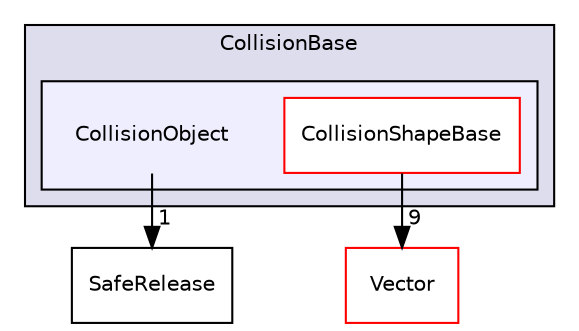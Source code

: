 digraph "C:/HAL/PG関係/03_作成プログラム/03_HAL授業/就職作品/Project/source/04_Tool/Component/Collision/CollisionBase/CollisionObject" {
  compound=true
  node [ fontsize="10", fontname="Helvetica"];
  edge [ labelfontsize="10", labelfontname="Helvetica"];
  subgraph clusterdir_16088d20f672adab33d77e328fa8d697 {
    graph [ bgcolor="#ddddee", pencolor="black", label="CollisionBase" fontname="Helvetica", fontsize="10", URL="dir_16088d20f672adab33d77e328fa8d697.html"]
  subgraph clusterdir_670061c1b346060f38c8fe32f58c16bd {
    graph [ bgcolor="#eeeeff", pencolor="black", label="" URL="dir_670061c1b346060f38c8fe32f58c16bd.html"];
    dir_670061c1b346060f38c8fe32f58c16bd [shape=plaintext label="CollisionObject"];
    dir_37f05b902c9752e817f88d9d1c5bcf13 [shape=box label="CollisionShapeBase" color="red" fillcolor="white" style="filled" URL="dir_37f05b902c9752e817f88d9d1c5bcf13.html"];
  }
  }
  dir_0bdd085e94670486122436b1728d6cb5 [shape=box label="SafeRelease" URL="dir_0bdd085e94670486122436b1728d6cb5.html"];
  dir_e5c1ae2f1092e95ef2033dbd3d9e326c [shape=box label="Vector" fillcolor="white" style="filled" color="red" URL="dir_e5c1ae2f1092e95ef2033dbd3d9e326c.html"];
  dir_37f05b902c9752e817f88d9d1c5bcf13->dir_e5c1ae2f1092e95ef2033dbd3d9e326c [headlabel="9", labeldistance=1.5 headhref="dir_000085_000149.html"];
  dir_670061c1b346060f38c8fe32f58c16bd->dir_0bdd085e94670486122436b1728d6cb5 [headlabel="1", labeldistance=1.5 headhref="dir_000084_000148.html"];
}
